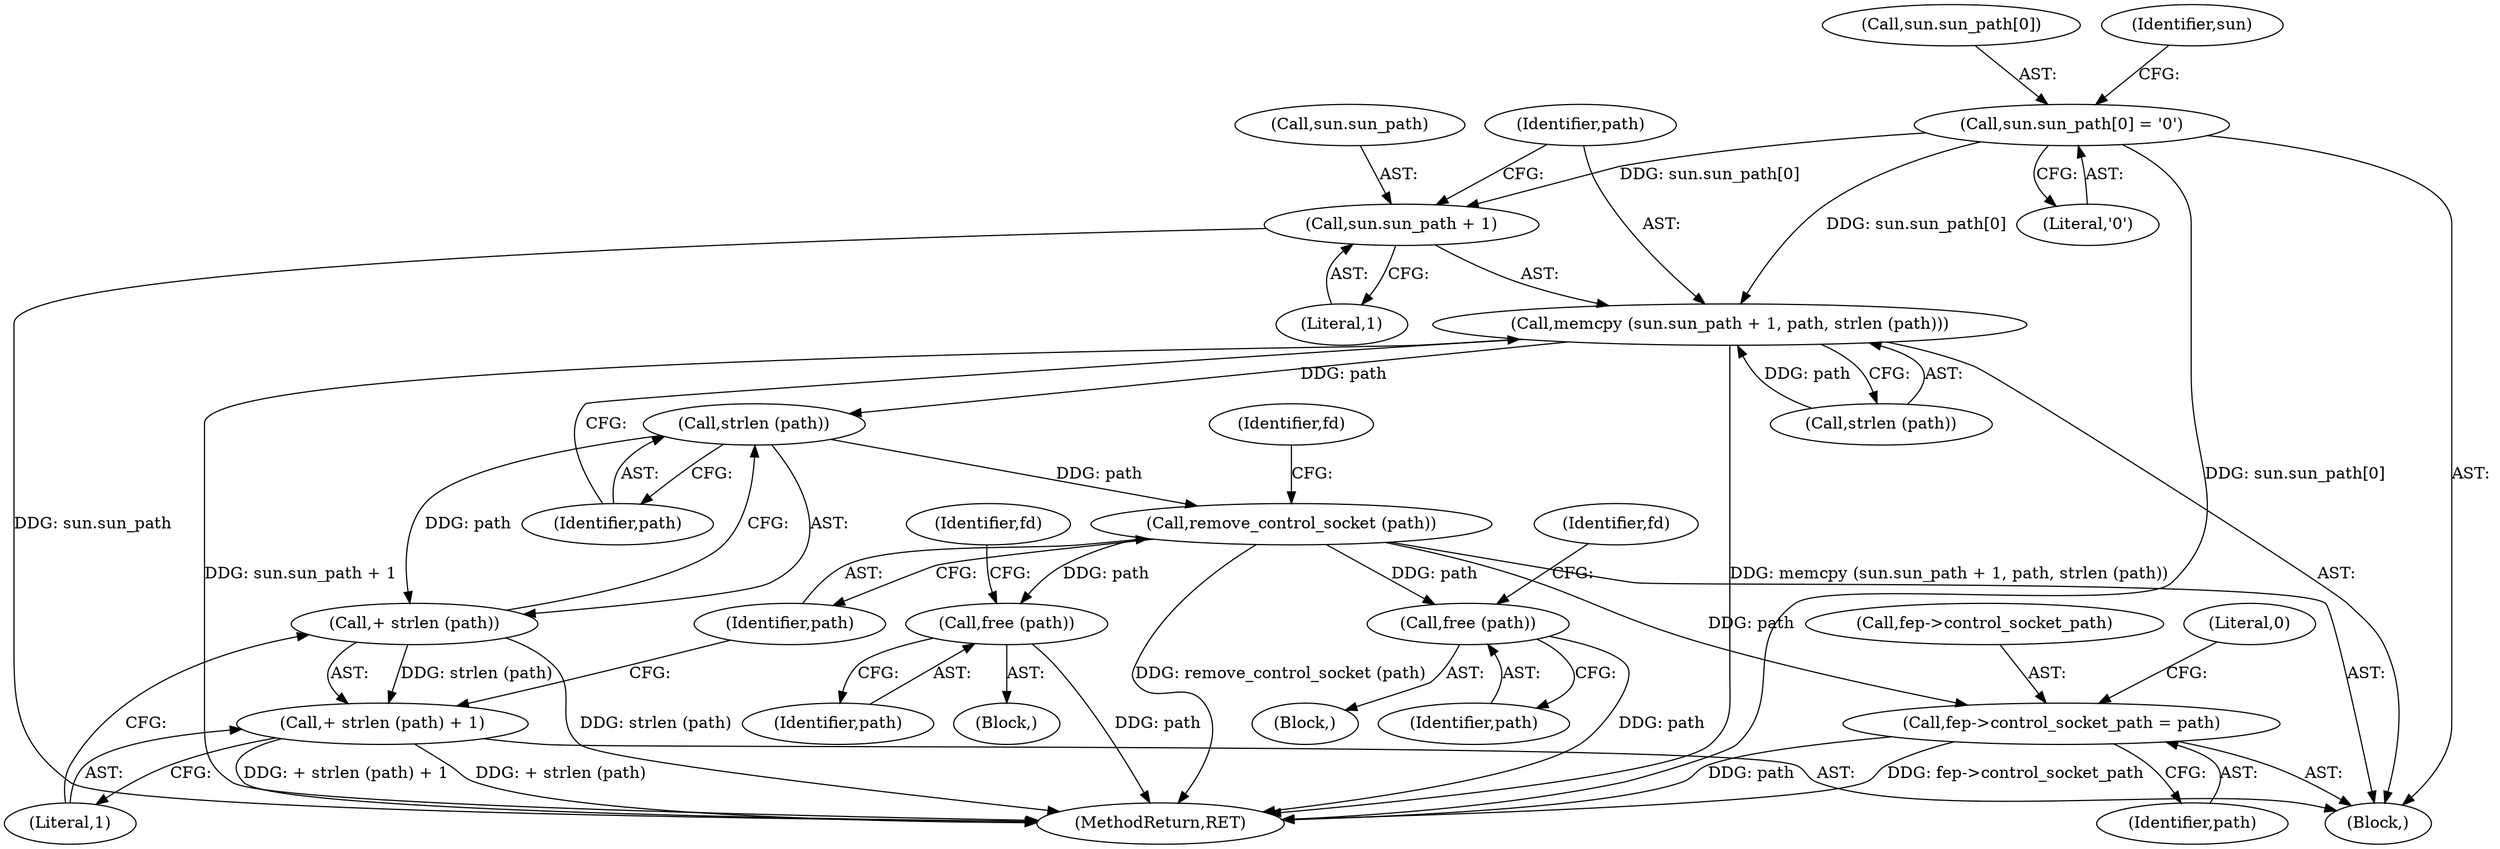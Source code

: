 digraph "1_libfep_293d9d3f@array" {
"1000163" [label="(Call,sun.sun_path[0] = '\0')"];
"1000170" [label="(Call,memcpy (sun.sun_path + 1, path, strlen (path)))"];
"1000181" [label="(Call,strlen (path))"];
"1000180" [label="(Call,+ strlen (path))"];
"1000179" [label="(Call,+ strlen (path) + 1)"];
"1000184" [label="(Call,remove_control_socket (path))"];
"1000199" [label="(Call,free (path))"];
"1000215" [label="(Call,free (path))"];
"1000227" [label="(Call,fep->control_socket_path = path)"];
"1000171" [label="(Call,sun.sun_path + 1)"];
"1000227" [label="(Call,fep->control_socket_path = path)"];
"1000164" [label="(Call,sun.sun_path[0])"];
"1000170" [label="(Call,memcpy (sun.sun_path + 1, path, strlen (path)))"];
"1000183" [label="(Literal,1)"];
"1000180" [label="(Call,+ strlen (path))"];
"1000234" [label="(MethodReturn,RET)"];
"1000163" [label="(Call,sun.sun_path[0] = '\0')"];
"1000202" [label="(Identifier,fd)"];
"1000182" [label="(Identifier,path)"];
"1000216" [label="(Identifier,path)"];
"1000173" [label="(Identifier,sun)"];
"1000218" [label="(Identifier,fd)"];
"1000177" [label="(Call,strlen (path))"];
"1000176" [label="(Identifier,path)"];
"1000179" [label="(Call,+ strlen (path) + 1)"];
"1000228" [label="(Call,fep->control_socket_path)"];
"1000200" [label="(Identifier,path)"];
"1000189" [label="(Identifier,fd)"];
"1000181" [label="(Call,strlen (path))"];
"1000199" [label="(Call,free (path))"];
"1000184" [label="(Call,remove_control_socket (path))"];
"1000231" [label="(Identifier,path)"];
"1000185" [label="(Identifier,path)"];
"1000169" [label="(Literal,'\0')"];
"1000233" [label="(Literal,0)"];
"1000171" [label="(Call,sun.sun_path + 1)"];
"1000102" [label="(Block,)"];
"1000215" [label="(Call,free (path))"];
"1000175" [label="(Literal,1)"];
"1000172" [label="(Call,sun.sun_path)"];
"1000212" [label="(Block,)"];
"1000196" [label="(Block,)"];
"1000163" -> "1000102"  [label="AST: "];
"1000163" -> "1000169"  [label="CFG: "];
"1000164" -> "1000163"  [label="AST: "];
"1000169" -> "1000163"  [label="AST: "];
"1000173" -> "1000163"  [label="CFG: "];
"1000163" -> "1000234"  [label="DDG: sun.sun_path[0]"];
"1000163" -> "1000170"  [label="DDG: sun.sun_path[0]"];
"1000163" -> "1000171"  [label="DDG: sun.sun_path[0]"];
"1000170" -> "1000102"  [label="AST: "];
"1000170" -> "1000177"  [label="CFG: "];
"1000171" -> "1000170"  [label="AST: "];
"1000176" -> "1000170"  [label="AST: "];
"1000177" -> "1000170"  [label="AST: "];
"1000182" -> "1000170"  [label="CFG: "];
"1000170" -> "1000234"  [label="DDG: sun.sun_path + 1"];
"1000170" -> "1000234"  [label="DDG: memcpy (sun.sun_path + 1, path, strlen (path))"];
"1000177" -> "1000170"  [label="DDG: path"];
"1000170" -> "1000181"  [label="DDG: path"];
"1000181" -> "1000180"  [label="AST: "];
"1000181" -> "1000182"  [label="CFG: "];
"1000182" -> "1000181"  [label="AST: "];
"1000180" -> "1000181"  [label="CFG: "];
"1000181" -> "1000180"  [label="DDG: path"];
"1000181" -> "1000184"  [label="DDG: path"];
"1000180" -> "1000179"  [label="AST: "];
"1000183" -> "1000180"  [label="CFG: "];
"1000180" -> "1000234"  [label="DDG: strlen (path)"];
"1000180" -> "1000179"  [label="DDG: strlen (path)"];
"1000179" -> "1000102"  [label="AST: "];
"1000179" -> "1000183"  [label="CFG: "];
"1000183" -> "1000179"  [label="AST: "];
"1000185" -> "1000179"  [label="CFG: "];
"1000179" -> "1000234"  [label="DDG: + strlen (path) + 1"];
"1000179" -> "1000234"  [label="DDG: + strlen (path)"];
"1000184" -> "1000102"  [label="AST: "];
"1000184" -> "1000185"  [label="CFG: "];
"1000185" -> "1000184"  [label="AST: "];
"1000189" -> "1000184"  [label="CFG: "];
"1000184" -> "1000234"  [label="DDG: remove_control_socket (path)"];
"1000184" -> "1000199"  [label="DDG: path"];
"1000184" -> "1000215"  [label="DDG: path"];
"1000184" -> "1000227"  [label="DDG: path"];
"1000199" -> "1000196"  [label="AST: "];
"1000199" -> "1000200"  [label="CFG: "];
"1000200" -> "1000199"  [label="AST: "];
"1000202" -> "1000199"  [label="CFG: "];
"1000199" -> "1000234"  [label="DDG: path"];
"1000215" -> "1000212"  [label="AST: "];
"1000215" -> "1000216"  [label="CFG: "];
"1000216" -> "1000215"  [label="AST: "];
"1000218" -> "1000215"  [label="CFG: "];
"1000215" -> "1000234"  [label="DDG: path"];
"1000227" -> "1000102"  [label="AST: "];
"1000227" -> "1000231"  [label="CFG: "];
"1000228" -> "1000227"  [label="AST: "];
"1000231" -> "1000227"  [label="AST: "];
"1000233" -> "1000227"  [label="CFG: "];
"1000227" -> "1000234"  [label="DDG: fep->control_socket_path"];
"1000227" -> "1000234"  [label="DDG: path"];
"1000171" -> "1000175"  [label="CFG: "];
"1000172" -> "1000171"  [label="AST: "];
"1000175" -> "1000171"  [label="AST: "];
"1000176" -> "1000171"  [label="CFG: "];
"1000171" -> "1000234"  [label="DDG: sun.sun_path"];
}
